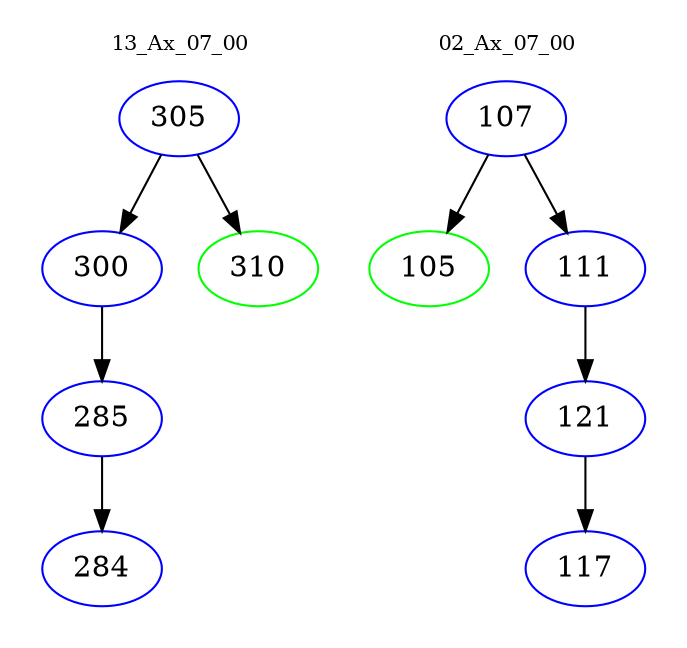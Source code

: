 digraph{
subgraph cluster_0 {
color = white
label = "13_Ax_07_00";
fontsize=10;
T0_305 [label="305", color="blue"]
T0_305 -> T0_300 [color="black"]
T0_300 [label="300", color="blue"]
T0_300 -> T0_285 [color="black"]
T0_285 [label="285", color="blue"]
T0_285 -> T0_284 [color="black"]
T0_284 [label="284", color="blue"]
T0_305 -> T0_310 [color="black"]
T0_310 [label="310", color="green"]
}
subgraph cluster_1 {
color = white
label = "02_Ax_07_00";
fontsize=10;
T1_107 [label="107", color="blue"]
T1_107 -> T1_105 [color="black"]
T1_105 [label="105", color="green"]
T1_107 -> T1_111 [color="black"]
T1_111 [label="111", color="blue"]
T1_111 -> T1_121 [color="black"]
T1_121 [label="121", color="blue"]
T1_121 -> T1_117 [color="black"]
T1_117 [label="117", color="blue"]
}
}
